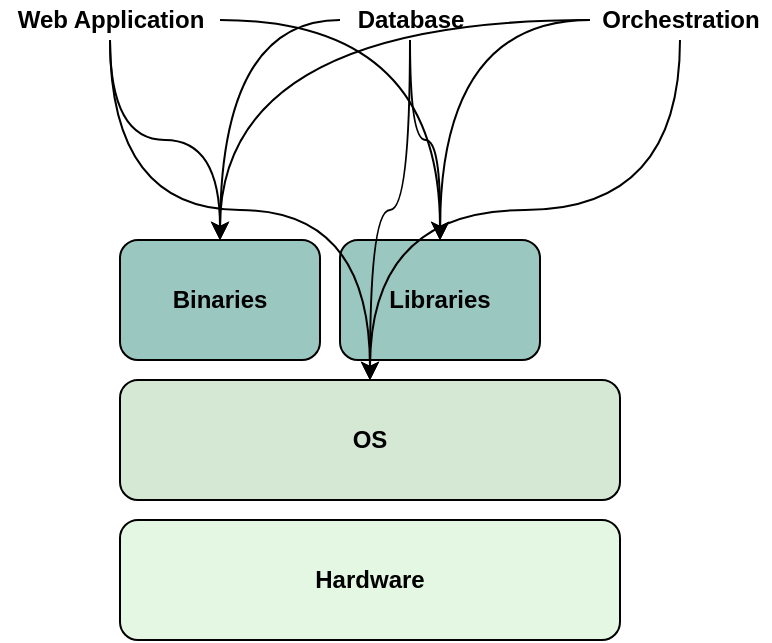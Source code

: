 <mxfile version="13.6.5" type="device" pages="4"><diagram id="qGjF8iPQpwpOgxufOvWY" name="NoDocker"><mxGraphModel dx="1186" dy="750" grid="1" gridSize="10" guides="1" tooltips="1" connect="1" arrows="1" fold="1" page="1" pageScale="1" pageWidth="850" pageHeight="1100" math="0" shadow="0"><root><mxCell id="0"/><mxCell id="1" parent="0"/><mxCell id="Mf7GxYMl05OGGZSWMhMF-1" value="&lt;b&gt;Hardware&lt;/b&gt;" style="rounded=1;whiteSpace=wrap;html=1;fillColor=#E3F7E2;" parent="1" vertex="1"><mxGeometry x="290" y="360" width="250" height="60" as="geometry"/></mxCell><mxCell id="Mf7GxYMl05OGGZSWMhMF-2" value="&lt;b&gt;OS&lt;/b&gt;" style="rounded=1;whiteSpace=wrap;html=1;fillColor=#D5E8D4;" parent="1" vertex="1"><mxGeometry x="290" y="290" width="250" height="60" as="geometry"/></mxCell><mxCell id="Mf7GxYMl05OGGZSWMhMF-3" value="&lt;b&gt;Binaries&lt;/b&gt;" style="rounded=1;whiteSpace=wrap;html=1;fillColor=#9AC7BF;" parent="1" vertex="1"><mxGeometry x="290" y="220" width="100" height="60" as="geometry"/></mxCell><mxCell id="Mf7GxYMl05OGGZSWMhMF-9" value="&lt;b&gt;Libraries&lt;/b&gt;" style="rounded=1;whiteSpace=wrap;html=1;fillColor=#9AC7BF;" parent="1" vertex="1"><mxGeometry x="400" y="220" width="100" height="60" as="geometry"/></mxCell><mxCell id="Mf7GxYMl05OGGZSWMhMF-22" style="edgeStyle=orthogonalEdgeStyle;curved=1;orthogonalLoop=1;jettySize=auto;html=1;" parent="1" source="Mf7GxYMl05OGGZSWMhMF-12" target="Mf7GxYMl05OGGZSWMhMF-2" edge="1"><mxGeometry relative="1" as="geometry"/></mxCell><mxCell id="Mf7GxYMl05OGGZSWMhMF-23" style="edgeStyle=orthogonalEdgeStyle;curved=1;orthogonalLoop=1;jettySize=auto;html=1;" parent="1" source="Mf7GxYMl05OGGZSWMhMF-12" target="Mf7GxYMl05OGGZSWMhMF-3" edge="1"><mxGeometry relative="1" as="geometry"/></mxCell><mxCell id="Mf7GxYMl05OGGZSWMhMF-26" style="edgeStyle=orthogonalEdgeStyle;curved=1;orthogonalLoop=1;jettySize=auto;html=1;" parent="1" source="Mf7GxYMl05OGGZSWMhMF-12" target="Mf7GxYMl05OGGZSWMhMF-9" edge="1"><mxGeometry relative="1" as="geometry"/></mxCell><mxCell id="Mf7GxYMl05OGGZSWMhMF-12" value="&lt;b&gt;Web Application&lt;/b&gt;" style="text;html=1;align=center;verticalAlign=middle;resizable=0;points=[];autosize=1;" parent="1" vertex="1"><mxGeometry x="230" y="100" width="110" height="20" as="geometry"/></mxCell><mxCell id="Mf7GxYMl05OGGZSWMhMF-20" style="edgeStyle=orthogonalEdgeStyle;curved=1;orthogonalLoop=1;jettySize=auto;html=1;" parent="1" source="Mf7GxYMl05OGGZSWMhMF-13" target="Mf7GxYMl05OGGZSWMhMF-2" edge="1"><mxGeometry relative="1" as="geometry"/></mxCell><mxCell id="Mf7GxYMl05OGGZSWMhMF-24" style="edgeStyle=orthogonalEdgeStyle;curved=1;orthogonalLoop=1;jettySize=auto;html=1;" parent="1" source="Mf7GxYMl05OGGZSWMhMF-13" edge="1"><mxGeometry relative="1" as="geometry"><mxPoint x="340" y="220" as="targetPoint"/></mxGeometry></mxCell><mxCell id="Mf7GxYMl05OGGZSWMhMF-27" style="edgeStyle=orthogonalEdgeStyle;curved=1;orthogonalLoop=1;jettySize=auto;html=1;" parent="1" source="Mf7GxYMl05OGGZSWMhMF-13" edge="1"><mxGeometry relative="1" as="geometry"><mxPoint x="450" y="220" as="targetPoint"/></mxGeometry></mxCell><mxCell id="Mf7GxYMl05OGGZSWMhMF-13" value="&lt;b&gt;Database&lt;/b&gt;" style="text;html=1;align=center;verticalAlign=middle;resizable=0;points=[];autosize=1;" parent="1" vertex="1"><mxGeometry x="400" y="100" width="70" height="20" as="geometry"/></mxCell><mxCell id="Mf7GxYMl05OGGZSWMhMF-21" style="edgeStyle=orthogonalEdgeStyle;curved=1;orthogonalLoop=1;jettySize=auto;html=1;" parent="1" source="Mf7GxYMl05OGGZSWMhMF-14" target="Mf7GxYMl05OGGZSWMhMF-2" edge="1"><mxGeometry relative="1" as="geometry"/></mxCell><mxCell id="Mf7GxYMl05OGGZSWMhMF-25" style="edgeStyle=orthogonalEdgeStyle;curved=1;orthogonalLoop=1;jettySize=auto;html=1;" parent="1" source="Mf7GxYMl05OGGZSWMhMF-14" target="Mf7GxYMl05OGGZSWMhMF-3" edge="1"><mxGeometry relative="1" as="geometry"/></mxCell><mxCell id="Mf7GxYMl05OGGZSWMhMF-28" style="edgeStyle=orthogonalEdgeStyle;curved=1;orthogonalLoop=1;jettySize=auto;html=1;" parent="1" source="Mf7GxYMl05OGGZSWMhMF-14" edge="1"><mxGeometry relative="1" as="geometry"><mxPoint x="450" y="220" as="targetPoint"/></mxGeometry></mxCell><mxCell id="Mf7GxYMl05OGGZSWMhMF-14" value="&lt;b&gt;Orchestration&lt;/b&gt;" style="text;html=1;align=center;verticalAlign=middle;resizable=0;points=[];autosize=1;" parent="1" vertex="1"><mxGeometry x="525" y="100" width="90" height="20" as="geometry"/></mxCell></root></mxGraphModel></diagram><diagram id="XM8cg14Zw-NvH19YHef_" name="Container"><mxGraphModel dx="883" dy="517" grid="1" gridSize="10" guides="1" tooltips="1" connect="1" arrows="1" fold="1" page="1" pageScale="1" pageWidth="850" pageHeight="1100" math="0" shadow="0"><root><mxCell id="_8HNxilXcT7FhLPhzMNx-0"/><mxCell id="_8HNxilXcT7FhLPhzMNx-1" parent="_8HNxilXcT7FhLPhzMNx-0"/><mxCell id="mLMftZWXShSZqkdMzJ7r-14" value="" style="rounded=1;whiteSpace=wrap;html=1;dashed=1;strokeColor=#7EA6E0;fillColor=none;" vertex="1" parent="_8HNxilXcT7FhLPhzMNx-1"><mxGeometry x="270" y="176" width="280" height="110" as="geometry"/></mxCell><mxCell id="mLMftZWXShSZqkdMzJ7r-0" value="&lt;b&gt;Hardware&lt;/b&gt;" style="rounded=1;whiteSpace=wrap;html=1;fillColor=#67AB9F;" vertex="1" parent="_8HNxilXcT7FhLPhzMNx-1"><mxGeometry x="290" y="360" width="250" height="60" as="geometry"/></mxCell><mxCell id="mLMftZWXShSZqkdMzJ7r-1" value="&lt;b&gt;OS&lt;/b&gt;" style="rounded=1;whiteSpace=wrap;html=1;fillColor=#9AC7BF;" vertex="1" parent="_8HNxilXcT7FhLPhzMNx-1"><mxGeometry x="290" y="290" width="250" height="60" as="geometry"/></mxCell><mxCell id="mLMftZWXShSZqkdMzJ7r-2" value="&lt;font color=&quot;#FFFFFF&quot;&gt;&lt;b&gt;Binaries&lt;/b&gt;&lt;/font&gt;" style="rounded=1;whiteSpace=wrap;html=1;fillColor=#0A8EB8;" vertex="1" parent="_8HNxilXcT7FhLPhzMNx-1"><mxGeometry x="290" y="220" width="100" height="60" as="geometry"/></mxCell><mxCell id="mLMftZWXShSZqkdMzJ7r-3" value="&lt;font color=&quot;#FFFFFF&quot;&gt;&lt;b&gt;Libraries&lt;/b&gt;&lt;/font&gt;" style="rounded=1;whiteSpace=wrap;html=1;fillColor=#0A8EB8;" vertex="1" parent="_8HNxilXcT7FhLPhzMNx-1"><mxGeometry x="400" y="220" width="100" height="60" as="geometry"/></mxCell><mxCell id="mLMftZWXShSZqkdMzJ7r-5" value="" style="shape=corner;whiteSpace=wrap;html=1;direction=south;fillColor=#0db7ed;" vertex="1" parent="_8HNxilXcT7FhLPhzMNx-1"><mxGeometry x="290" y="190" width="240" height="90" as="geometry"/></mxCell><mxCell id="mLMftZWXShSZqkdMzJ7r-6" value="&lt;font color=&quot;#FFFFFF&quot;&gt;&lt;b&gt;Docker&lt;/b&gt;&lt;/font&gt;" style="text;html=1;strokeColor=none;fillColor=none;align=center;verticalAlign=middle;whiteSpace=wrap;rounded=0;rotation=90;" vertex="1" parent="_8HNxilXcT7FhLPhzMNx-1"><mxGeometry x="502" y="235" width="40" height="20" as="geometry"/></mxCell><mxCell id="mLMftZWXShSZqkdMzJ7r-7" value="" style="endArrow=none;html=1;" edge="1" parent="_8HNxilXcT7FhLPhzMNx-1"><mxGeometry width="50" height="50" relative="1" as="geometry"><mxPoint x="356" y="210" as="sourcePoint"/><mxPoint x="356" y="190" as="targetPoint"/></mxGeometry></mxCell><mxCell id="mLMftZWXShSZqkdMzJ7r-8" value="" style="endArrow=none;html=1;" edge="1" parent="_8HNxilXcT7FhLPhzMNx-1"><mxGeometry width="50" height="50" relative="1" as="geometry"><mxPoint x="425" y="210.0" as="sourcePoint"/><mxPoint x="425" y="190.0" as="targetPoint"/></mxGeometry></mxCell><mxCell id="mLMftZWXShSZqkdMzJ7r-9" value="" style="endArrow=none;html=1;" edge="1" parent="_8HNxilXcT7FhLPhzMNx-1"><mxGeometry width="50" height="50" relative="1" as="geometry"><mxPoint x="495" y="210.0" as="sourcePoint"/><mxPoint x="495" y="190.0" as="targetPoint"/></mxGeometry></mxCell><mxCell id="mLMftZWXShSZqkdMzJ7r-11" value="&lt;font color=&quot;#FFFFFF&quot;&gt;App 1&lt;br&gt;&lt;/font&gt;" style="text;html=1;strokeColor=none;fillColor=none;align=center;verticalAlign=middle;whiteSpace=wrap;rounded=0;rotation=0;direction=west;" vertex="1" parent="_8HNxilXcT7FhLPhzMNx-1"><mxGeometry x="300" y="190" width="40" height="20" as="geometry"/></mxCell><mxCell id="mLMftZWXShSZqkdMzJ7r-12" value="&lt;font color=&quot;#FFFFFF&quot;&gt;App 2&lt;br&gt;&lt;/font&gt;" style="text;html=1;strokeColor=none;fillColor=none;align=center;verticalAlign=middle;whiteSpace=wrap;rounded=0;rotation=0;direction=west;" vertex="1" parent="_8HNxilXcT7FhLPhzMNx-1"><mxGeometry x="370" y="190" width="40" height="20" as="geometry"/></mxCell><mxCell id="mLMftZWXShSZqkdMzJ7r-13" value="&lt;font color=&quot;#FFFFFF&quot;&gt;App 3&lt;br&gt;&lt;/font&gt;" style="text;html=1;strokeColor=none;fillColor=none;align=center;verticalAlign=middle;whiteSpace=wrap;rounded=0;rotation=0;direction=west;" vertex="1" parent="_8HNxilXcT7FhLPhzMNx-1"><mxGeometry x="440" y="190" width="40" height="20" as="geometry"/></mxCell><mxCell id="mLMftZWXShSZqkdMzJ7r-15" value="&lt;b&gt;&lt;font color=&quot;#7EA6E0&quot;&gt;Container&lt;/font&gt;&lt;/b&gt;" style="text;html=1;strokeColor=none;fillColor=none;align=center;verticalAlign=middle;whiteSpace=wrap;rounded=0;dashed=1;" vertex="1" parent="_8HNxilXcT7FhLPhzMNx-1"><mxGeometry x="395" y="156" width="40" height="20" as="geometry"/></mxCell></root></mxGraphModel></diagram><diagram id="TXFjnLV9pFCEhOl5JP_y" name="VM"><mxGraphModel dx="1281" dy="750" grid="1" gridSize="10" guides="1" tooltips="1" connect="1" arrows="1" fold="1" page="1" pageScale="1" pageWidth="850" pageHeight="1100" math="0" shadow="0"><root><mxCell id="Nagx7rrivMmtGR3p30IB-0"/><mxCell id="Nagx7rrivMmtGR3p30IB-1" parent="Nagx7rrivMmtGR3p30IB-0"/><mxCell id="Nagx7rrivMmtGR3p30IB-28" value="" style="rounded=1;whiteSpace=wrap;html=1;dashed=1;strokeColor=#4C6487;fillColor=none;" vertex="1" parent="Nagx7rrivMmtGR3p30IB-1"><mxGeometry x="160" y="145" width="590" height="210" as="geometry"/></mxCell><mxCell id="Nagx7rrivMmtGR3p30IB-3" value="&lt;b&gt;Hypervisor&lt;/b&gt;" style="rounded=1;whiteSpace=wrap;html=1;fillColor=#67AB9F;" vertex="1" parent="Nagx7rrivMmtGR3p30IB-1"><mxGeometry x="180" y="360" width="550" height="30" as="geometry"/></mxCell><mxCell id="Nagx7rrivMmtGR3p30IB-4" value="&lt;b&gt;OS&lt;/b&gt;" style="rounded=1;whiteSpace=wrap;html=1;fillColor=#9AC7BF;" vertex="1" parent="Nagx7rrivMmtGR3p30IB-1"><mxGeometry x="180" y="290" width="550" height="60" as="geometry"/></mxCell><mxCell id="Nagx7rrivMmtGR3p30IB-8" value="&lt;font color=&quot;#FFFFFF&quot;&gt;&lt;b&gt;Docker&lt;/b&gt;&lt;/font&gt;" style="text;html=1;strokeColor=none;fillColor=none;align=center;verticalAlign=middle;whiteSpace=wrap;rounded=0;rotation=90;" vertex="1" parent="Nagx7rrivMmtGR3p30IB-1"><mxGeometry x="392" y="235" width="40" height="20" as="geometry"/></mxCell><mxCell id="Nagx7rrivMmtGR3p30IB-9" value="" style="endArrow=none;html=1;" edge="1" parent="Nagx7rrivMmtGR3p30IB-1"><mxGeometry width="50" height="50" relative="1" as="geometry"><mxPoint x="246" y="210.0" as="sourcePoint"/><mxPoint x="246" y="190.0" as="targetPoint"/></mxGeometry></mxCell><mxCell id="Nagx7rrivMmtGR3p30IB-10" value="" style="endArrow=none;html=1;" edge="1" parent="Nagx7rrivMmtGR3p30IB-1"><mxGeometry width="50" height="50" relative="1" as="geometry"><mxPoint x="315" y="210.0" as="sourcePoint"/><mxPoint x="315" y="190.0" as="targetPoint"/></mxGeometry></mxCell><mxCell id="Nagx7rrivMmtGR3p30IB-11" value="" style="endArrow=none;html=1;" edge="1" parent="Nagx7rrivMmtGR3p30IB-1"><mxGeometry width="50" height="50" relative="1" as="geometry"><mxPoint x="385" y="210.0" as="sourcePoint"/><mxPoint x="385" y="190.0" as="targetPoint"/></mxGeometry></mxCell><mxCell id="Nagx7rrivMmtGR3p30IB-20" value="&lt;font color=&quot;#FFFFFF&quot;&gt;&lt;b&gt;Docker&lt;/b&gt;&lt;/font&gt;" style="text;html=1;strokeColor=none;fillColor=none;align=center;verticalAlign=middle;whiteSpace=wrap;rounded=0;rotation=90;" vertex="1" parent="Nagx7rrivMmtGR3p30IB-1"><mxGeometry x="682" y="235" width="40" height="20" as="geometry"/></mxCell><mxCell id="Nagx7rrivMmtGR3p30IB-21" value="" style="endArrow=none;html=1;" edge="1" parent="Nagx7rrivMmtGR3p30IB-1"><mxGeometry width="50" height="50" relative="1" as="geometry"><mxPoint x="536" y="210.0" as="sourcePoint"/><mxPoint x="536" y="190.0" as="targetPoint"/></mxGeometry></mxCell><mxCell id="Nagx7rrivMmtGR3p30IB-22" value="" style="endArrow=none;html=1;" edge="1" parent="Nagx7rrivMmtGR3p30IB-1"><mxGeometry width="50" height="50" relative="1" as="geometry"><mxPoint x="605" y="210.0" as="sourcePoint"/><mxPoint x="605" y="190.0" as="targetPoint"/></mxGeometry></mxCell><mxCell id="Nagx7rrivMmtGR3p30IB-23" value="" style="endArrow=none;html=1;" edge="1" parent="Nagx7rrivMmtGR3p30IB-1"><mxGeometry width="50" height="50" relative="1" as="geometry"><mxPoint x="675" y="210.0" as="sourcePoint"/><mxPoint x="675" y="190.0" as="targetPoint"/></mxGeometry></mxCell><mxCell id="Nagx7rrivMmtGR3p30IB-26" value="&lt;font color=&quot;#FFFFFF&quot;&gt;App 3&lt;br&gt;&lt;/font&gt;" style="text;html=1;strokeColor=none;fillColor=none;align=center;verticalAlign=middle;whiteSpace=wrap;rounded=0;rotation=0;direction=west;" vertex="1" parent="Nagx7rrivMmtGR3p30IB-1"><mxGeometry x="620" y="190" width="40" height="20" as="geometry"/></mxCell><mxCell id="Nagx7rrivMmtGR3p30IB-29" value="&lt;font color=&quot;#4C6487&quot;&gt;&lt;b&gt;Virtual Machine&lt;/b&gt;&lt;/font&gt;" style="text;html=1;strokeColor=none;fillColor=none;align=center;verticalAlign=middle;whiteSpace=wrap;rounded=0;dashed=1;" vertex="1" parent="Nagx7rrivMmtGR3p30IB-1"><mxGeometry x="402.5" y="120" width="105" height="20" as="geometry"/></mxCell><mxCell id="Nagx7rrivMmtGR3p30IB-30" value="&lt;b&gt;Hardware&lt;/b&gt;" style="rounded=1;whiteSpace=wrap;html=1;fillColor=#67AB9F;" vertex="1" parent="Nagx7rrivMmtGR3p30IB-1"><mxGeometry x="180" y="400" width="550" height="30" as="geometry"/></mxCell><mxCell id="C_1F8A7vhVFLGwPdh32q-0" value="" style="group" vertex="1" connectable="0" parent="Nagx7rrivMmtGR3p30IB-1"><mxGeometry x="460" y="156" width="280" height="130" as="geometry"/></mxCell><mxCell id="Nagx7rrivMmtGR3p30IB-16" value="" style="rounded=1;whiteSpace=wrap;html=1;dashed=1;strokeColor=#7EA6E0;fillColor=none;" vertex="1" parent="C_1F8A7vhVFLGwPdh32q-0"><mxGeometry y="20" width="280" height="110" as="geometry"/></mxCell><mxCell id="Nagx7rrivMmtGR3p30IB-17" value="&lt;font color=&quot;#FFFFFF&quot;&gt;&lt;b&gt;Binaries&lt;/b&gt;&lt;/font&gt;" style="rounded=1;whiteSpace=wrap;html=1;fillColor=#0A8EB8;" vertex="1" parent="C_1F8A7vhVFLGwPdh32q-0"><mxGeometry x="20" y="64" width="100" height="60" as="geometry"/></mxCell><mxCell id="Nagx7rrivMmtGR3p30IB-18" value="&lt;font color=&quot;#FFFFFF&quot;&gt;&lt;b&gt;Libraries&lt;/b&gt;&lt;/font&gt;" style="rounded=1;whiteSpace=wrap;html=1;fillColor=#0A8EB8;" vertex="1" parent="C_1F8A7vhVFLGwPdh32q-0"><mxGeometry x="130" y="64" width="100" height="60" as="geometry"/></mxCell><mxCell id="Nagx7rrivMmtGR3p30IB-19" value="" style="shape=corner;whiteSpace=wrap;html=1;direction=south;fillColor=#0db7ed;" vertex="1" parent="C_1F8A7vhVFLGwPdh32q-0"><mxGeometry x="20" y="34" width="240" height="90" as="geometry"/></mxCell><mxCell id="Nagx7rrivMmtGR3p30IB-24" value="&lt;font color=&quot;#FFFFFF&quot;&gt;App 1&lt;br&gt;&lt;/font&gt;" style="text;html=1;strokeColor=none;fillColor=none;align=center;verticalAlign=middle;whiteSpace=wrap;rounded=0;rotation=0;direction=west;" vertex="1" parent="C_1F8A7vhVFLGwPdh32q-0"><mxGeometry x="30" y="34" width="40" height="20" as="geometry"/></mxCell><mxCell id="Nagx7rrivMmtGR3p30IB-25" value="&lt;font color=&quot;#FFFFFF&quot;&gt;App 2&lt;br&gt;&lt;/font&gt;" style="text;html=1;strokeColor=none;fillColor=none;align=center;verticalAlign=middle;whiteSpace=wrap;rounded=0;rotation=0;direction=west;" vertex="1" parent="C_1F8A7vhVFLGwPdh32q-0"><mxGeometry x="100" y="34" width="40" height="20" as="geometry"/></mxCell><mxCell id="Nagx7rrivMmtGR3p30IB-27" value="&lt;b&gt;&lt;font color=&quot;#7EA6E0&quot;&gt;Container&lt;/font&gt;&lt;/b&gt;" style="text;html=1;strokeColor=none;fillColor=none;align=center;verticalAlign=middle;whiteSpace=wrap;rounded=0;dashed=1;" vertex="1" parent="C_1F8A7vhVFLGwPdh32q-0"><mxGeometry x="125" width="40" height="20" as="geometry"/></mxCell><mxCell id="C_1F8A7vhVFLGwPdh32q-1" value="" style="group" vertex="1" connectable="0" parent="Nagx7rrivMmtGR3p30IB-1"><mxGeometry x="170" y="156" width="280" height="130" as="geometry"/></mxCell><mxCell id="Nagx7rrivMmtGR3p30IB-2" value="" style="rounded=1;whiteSpace=wrap;html=1;dashed=1;strokeColor=#7EA6E0;fillColor=none;" vertex="1" parent="C_1F8A7vhVFLGwPdh32q-1"><mxGeometry y="20" width="280" height="110" as="geometry"/></mxCell><mxCell id="Nagx7rrivMmtGR3p30IB-5" value="&lt;font color=&quot;#FFFFFF&quot;&gt;&lt;b&gt;Binaries&lt;/b&gt;&lt;/font&gt;" style="rounded=1;whiteSpace=wrap;html=1;fillColor=#0A8EB8;" vertex="1" parent="C_1F8A7vhVFLGwPdh32q-1"><mxGeometry x="20" y="64" width="100" height="60" as="geometry"/></mxCell><mxCell id="Nagx7rrivMmtGR3p30IB-6" value="&lt;font color=&quot;#FFFFFF&quot;&gt;&lt;b&gt;Libraries&lt;/b&gt;&lt;/font&gt;" style="rounded=1;whiteSpace=wrap;html=1;fillColor=#0A8EB8;" vertex="1" parent="C_1F8A7vhVFLGwPdh32q-1"><mxGeometry x="130" y="64" width="100" height="60" as="geometry"/></mxCell><mxCell id="Nagx7rrivMmtGR3p30IB-7" value="" style="shape=corner;whiteSpace=wrap;html=1;direction=south;fillColor=#0db7ed;" vertex="1" parent="C_1F8A7vhVFLGwPdh32q-1"><mxGeometry x="20" y="34" width="240" height="90" as="geometry"/></mxCell><mxCell id="Nagx7rrivMmtGR3p30IB-12" value="&lt;font color=&quot;#FFFFFF&quot;&gt;App 1&lt;br&gt;&lt;/font&gt;" style="text;html=1;strokeColor=none;fillColor=none;align=center;verticalAlign=middle;whiteSpace=wrap;rounded=0;rotation=0;direction=west;" vertex="1" parent="C_1F8A7vhVFLGwPdh32q-1"><mxGeometry x="30" y="34" width="40" height="20" as="geometry"/></mxCell><mxCell id="Nagx7rrivMmtGR3p30IB-13" value="&lt;font color=&quot;#FFFFFF&quot;&gt;App 2&lt;br&gt;&lt;/font&gt;" style="text;html=1;strokeColor=none;fillColor=none;align=center;verticalAlign=middle;whiteSpace=wrap;rounded=0;rotation=0;direction=west;" vertex="1" parent="C_1F8A7vhVFLGwPdh32q-1"><mxGeometry x="100" y="34" width="40" height="20" as="geometry"/></mxCell><mxCell id="Nagx7rrivMmtGR3p30IB-14" value="&lt;font color=&quot;#FFFFFF&quot;&gt;App 3&lt;br&gt;&lt;/font&gt;" style="text;html=1;strokeColor=none;fillColor=none;align=center;verticalAlign=middle;whiteSpace=wrap;rounded=0;rotation=0;direction=west;" vertex="1" parent="C_1F8A7vhVFLGwPdh32q-1"><mxGeometry x="170" y="34" width="40" height="20" as="geometry"/></mxCell><mxCell id="Nagx7rrivMmtGR3p30IB-15" value="&lt;b&gt;&lt;font color=&quot;#7EA6E0&quot;&gt;Container&lt;/font&gt;&lt;/b&gt;" style="text;html=1;strokeColor=none;fillColor=none;align=center;verticalAlign=middle;whiteSpace=wrap;rounded=0;dashed=1;" vertex="1" parent="C_1F8A7vhVFLGwPdh32q-1"><mxGeometry x="125" width="40" height="20" as="geometry"/></mxCell></root></mxGraphModel></diagram><diagram id="gTTBt9PqlcwOZybutyaM" name="DockerDB"><mxGraphModel dx="732" dy="429" grid="1" gridSize="10" guides="1" tooltips="1" connect="1" arrows="1" fold="1" page="1" pageScale="1" pageWidth="850" pageHeight="1100" math="0" shadow="0"><root><mxCell id="gZGIMOBVlyAV45FFpKvb-0"/><mxCell id="gZGIMOBVlyAV45FFpKvb-1" parent="gZGIMOBVlyAV45FFpKvb-0"/><mxCell id="jo9WSfozTQHWgKwsVvbi-0" value="" style="whiteSpace=wrap;html=1;aspect=fixed;dashed=1;strokeColor=#4C6487;fillColor=none;" vertex="1" parent="gZGIMOBVlyAV45FFpKvb-1"><mxGeometry x="260" y="310" width="140" height="140" as="geometry"/></mxCell><mxCell id="gZGIMOBVlyAV45FFpKvb-3" value="" style="strokeWidth=2;html=1;shape=mxgraph.flowchart.database;whiteSpace=wrap;fillColor=#9AC7BF;" vertex="1" parent="gZGIMOBVlyAV45FFpKvb-1"><mxGeometry x="290" y="360" width="60" height="60" as="geometry"/></mxCell><mxCell id="cPkz2vtvOgDbdjtAThQW-3" style="edgeStyle=orthogonalEdgeStyle;rounded=1;orthogonalLoop=1;jettySize=auto;html=1;exitX=0;exitY=0.5;exitDx=0;exitDy=0;exitPerimeter=0;entryX=1;entryY=0.5;entryDx=0;entryDy=0;entryPerimeter=0;startArrow=classic;startFill=1;" edge="1" parent="gZGIMOBVlyAV45FFpKvb-1" source="gZGIMOBVlyAV45FFpKvb-4" target="gZGIMOBVlyAV45FFpKvb-3"><mxGeometry relative="1" as="geometry"/></mxCell><mxCell id="gZGIMOBVlyAV45FFpKvb-4" value="&lt;b&gt;&lt;font color=&quot;#FFFFFF&quot;&gt;datadir/&lt;/font&gt;&lt;/b&gt;" style="strokeWidth=2;html=1;shape=mxgraph.flowchart.database;whiteSpace=wrap;dashed=1;fillColor=#67AB9F;" vertex="1" parent="gZGIMOBVlyAV45FFpKvb-1"><mxGeometry x="440" y="330" width="60" height="60" as="geometry"/></mxCell><mxCell id="cPkz2vtvOgDbdjtAThQW-0" value="&lt;b&gt;Docker SQL Container&lt;/b&gt;" style="text;html=1;strokeColor=none;fillColor=none;align=center;verticalAlign=middle;whiteSpace=wrap;rounded=0;dashed=1;" vertex="1" parent="gZGIMOBVlyAV45FFpKvb-1"><mxGeometry x="260" y="310" width="130" height="20" as="geometry"/></mxCell><mxCell id="cPkz2vtvOgDbdjtAThQW-1" value="&lt;b&gt;&lt;font color=&quot;#FFFFFF&quot;&gt;var/lib/sql&lt;/font&gt;&lt;/b&gt;" style="text;html=1;strokeColor=none;fillColor=none;align=center;verticalAlign=middle;whiteSpace=wrap;rounded=0;dashed=1;" vertex="1" parent="gZGIMOBVlyAV45FFpKvb-1"><mxGeometry x="300" y="390" width="40" height="20" as="geometry"/></mxCell></root></mxGraphModel></diagram></mxfile>